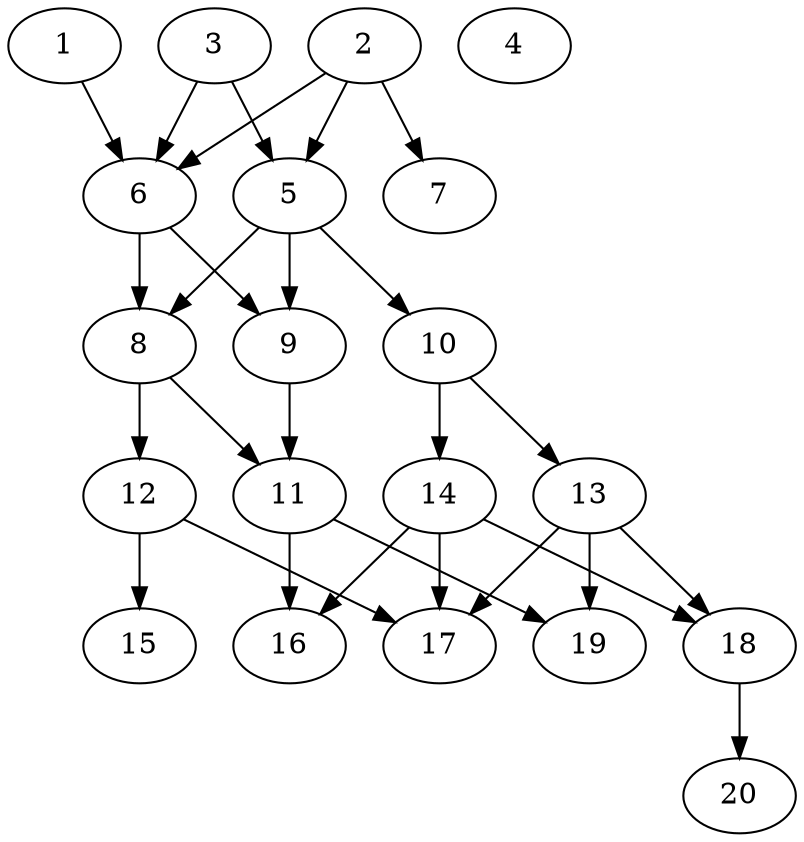 // DAG automatically generated by daggen at Thu Jul 21 18:29:34 2022
// ./daggen --dot -n 20 --ccr 0.5 --fat 0.5 --regular 0.5 --density 0.6
digraph G {
  1 [compute_size="549755813888", trans_size="658934", result_size="91136", ram="21954134",alpha="0.12"]
  1 -> 6 [size ="91136"]
  2 [compute_size="782757789696", trans_size="631811", result_size="54272", ram="50578676",alpha="0.08"]
  2 -> 5 [size ="54272"]
  2 -> 6 [size ="54272"]
  2 -> 7 [size ="54272"]
  3 [compute_size="15864829803", trans_size="368033", result_size="13312", ram="4711494",alpha="0.15"]
  3 -> 5 [size ="13312"]
  3 -> 6 [size ="13312"]
  4 [compute_size="1310939837860", trans_size="1030543", result_size="0", ram="42827780",alpha="0.08"]
  5 [compute_size="5692895314", trans_size="979930", result_size="74752", ram="15535776",alpha="0.03"]
  5 -> 8 [size ="74752"]
  5 -> 9 [size ="74752"]
  5 -> 10 [size ="74752"]
  6 [compute_size="354461012465", trans_size="231813", result_size="13312", ram="31515574",alpha="0.16"]
  6 -> 8 [size ="13312"]
  6 -> 9 [size ="13312"]
  7 [compute_size="6284040404", trans_size="252946", result_size="0", ram="6368242",alpha="0.13"]
  8 [compute_size="3013305457", trans_size="960835", result_size="74752", ram="11111474",alpha="0.20"]
  8 -> 11 [size ="74752"]
  8 -> 12 [size ="74752"]
  9 [compute_size="782757789696", trans_size="879590", result_size="54272", ram="20986920",alpha="0.13"]
  9 -> 11 [size ="54272"]
  10 [compute_size="11893583045", trans_size="855431", result_size="9216", ram="43500452",alpha="0.03"]
  10 -> 13 [size ="9216"]
  10 -> 14 [size ="9216"]
  11 [compute_size="28991029248", trans_size="183097", result_size="29696", ram="41233776",alpha="0.02"]
  11 -> 16 [size ="29696"]
  11 -> 19 [size ="29696"]
  12 [compute_size="68719476736", trans_size="370298", result_size="74752", ram="32821022",alpha="0.12"]
  12 -> 15 [size ="74752"]
  12 -> 17 [size ="74752"]
  13 [compute_size="134217728000", trans_size="545859", result_size="1024", ram="7187572",alpha="0.19"]
  13 -> 17 [size ="1024"]
  13 -> 18 [size ="1024"]
  13 -> 19 [size ="1024"]
  14 [compute_size="865792294235", trans_size="739722", result_size="54272", ram="8628408",alpha="0.03"]
  14 -> 16 [size ="54272"]
  14 -> 17 [size ="54272"]
  14 -> 18 [size ="54272"]
  15 [compute_size="44390956842", trans_size="468804", result_size="0", ram="8607537",alpha="0.13"]
  16 [compute_size="1694306510", trans_size="988351", result_size="0", ram="4395882",alpha="0.01"]
  17 [compute_size="368217277382", trans_size="596666", result_size="0", ram="28794710",alpha="0.09"]
  18 [compute_size="510572151801", trans_size="41822", result_size="9216", ram="48222096",alpha="0.15"]
  18 -> 20 [size ="9216"]
  19 [compute_size="2618991196", trans_size="656093", result_size="0", ram="1652275",alpha="0.08"]
  20 [compute_size="94408788372", trans_size="769904", result_size="0", ram="29580632",alpha="0.13"]
}